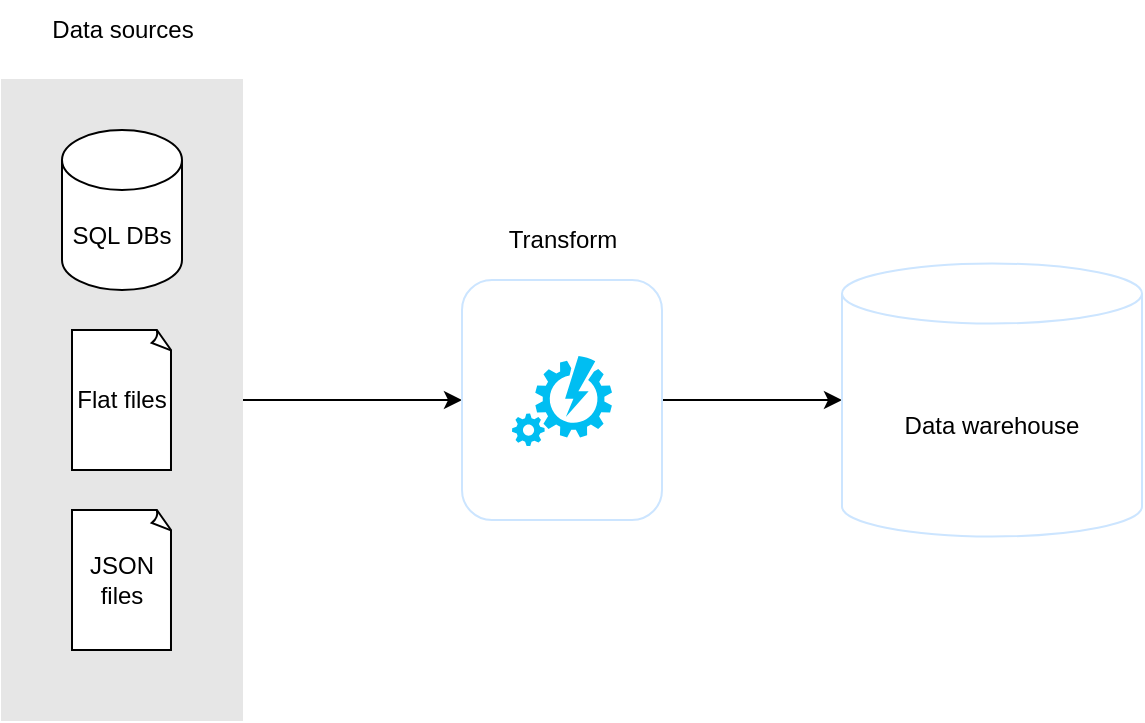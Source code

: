 <mxfile version="20.5.3" type="device"><diagram id="NUdXMrR5xx1J6yRNGtFj" name="Page-1"><mxGraphModel dx="1328" dy="548" grid="1" gridSize="10" guides="1" tooltips="1" connect="1" arrows="1" fold="1" page="1" pageScale="1" pageWidth="1100" pageHeight="850" math="0" shadow="0"><root><mxCell id="0"/><mxCell id="1" parent="0"/><mxCell id="dqD09r7b_HnzR1ydc2Tm-9" style="edgeStyle=orthogonalEdgeStyle;rounded=0;orthogonalLoop=1;jettySize=auto;html=1;exitX=1;exitY=0.5;exitDx=0;exitDy=0;" edge="1" parent="1" source="dqD09r7b_HnzR1ydc2Tm-6" target="dqD09r7b_HnzR1ydc2Tm-8"><mxGeometry relative="1" as="geometry"/></mxCell><mxCell id="dqD09r7b_HnzR1ydc2Tm-6" value="" style="rounded=0;whiteSpace=wrap;html=1;strokeColor=#E6E6E6;fillColor=#E6E6E6;" vertex="1" parent="1"><mxGeometry x="60" y="75" width="120" height="320" as="geometry"/></mxCell><mxCell id="dqD09r7b_HnzR1ydc2Tm-1" value="SQL DBs" style="shape=cylinder3;whiteSpace=wrap;html=1;boundedLbl=1;backgroundOutline=1;size=15;" vertex="1" parent="1"><mxGeometry x="90" y="100" width="60" height="80" as="geometry"/></mxCell><mxCell id="dqD09r7b_HnzR1ydc2Tm-4" value="Flat files" style="whiteSpace=wrap;html=1;shape=mxgraph.basic.document" vertex="1" parent="1"><mxGeometry x="95" y="200" width="50" height="70" as="geometry"/></mxCell><mxCell id="dqD09r7b_HnzR1ydc2Tm-5" value="JSON files" style="whiteSpace=wrap;html=1;shape=mxgraph.basic.document" vertex="1" parent="1"><mxGeometry x="95" y="290" width="50" height="70" as="geometry"/></mxCell><mxCell id="dqD09r7b_HnzR1ydc2Tm-7" value="Data sources" style="text;html=1;align=center;verticalAlign=middle;resizable=0;points=[];autosize=1;strokeColor=none;fillColor=none;" vertex="1" parent="1"><mxGeometry x="75" y="35" width="90" height="30" as="geometry"/></mxCell><mxCell id="dqD09r7b_HnzR1ydc2Tm-13" style="edgeStyle=orthogonalEdgeStyle;rounded=0;orthogonalLoop=1;jettySize=auto;html=1;entryX=0;entryY=0.5;entryDx=0;entryDy=0;entryPerimeter=0;" edge="1" parent="1" source="dqD09r7b_HnzR1ydc2Tm-8" target="dqD09r7b_HnzR1ydc2Tm-12"><mxGeometry relative="1" as="geometry"/></mxCell><mxCell id="dqD09r7b_HnzR1ydc2Tm-8" value="" style="rounded=1;whiteSpace=wrap;html=1;strokeColor=#CCE5FF;fillColor=none;" vertex="1" parent="1"><mxGeometry x="290" y="175" width="100" height="120" as="geometry"/></mxCell><mxCell id="dqD09r7b_HnzR1ydc2Tm-10" value="" style="verticalLabelPosition=bottom;html=1;verticalAlign=top;align=center;strokeColor=none;fillColor=#00BEF2;shape=mxgraph.azure.automation;pointerEvents=1;" vertex="1" parent="1"><mxGeometry x="315" y="213" width="50" height="45" as="geometry"/></mxCell><mxCell id="dqD09r7b_HnzR1ydc2Tm-11" value="Transform" style="text;html=1;align=center;verticalAlign=middle;resizable=0;points=[];autosize=1;strokeColor=none;fillColor=none;" vertex="1" parent="1"><mxGeometry x="300" y="140" width="80" height="30" as="geometry"/></mxCell><mxCell id="dqD09r7b_HnzR1ydc2Tm-12" value="Data warehouse" style="shape=cylinder3;whiteSpace=wrap;html=1;boundedLbl=1;backgroundOutline=1;size=15;strokeColor=#CCE5FF;fillColor=none;" vertex="1" parent="1"><mxGeometry x="480" y="166.75" width="150" height="136.5" as="geometry"/></mxCell></root></mxGraphModel></diagram></mxfile>